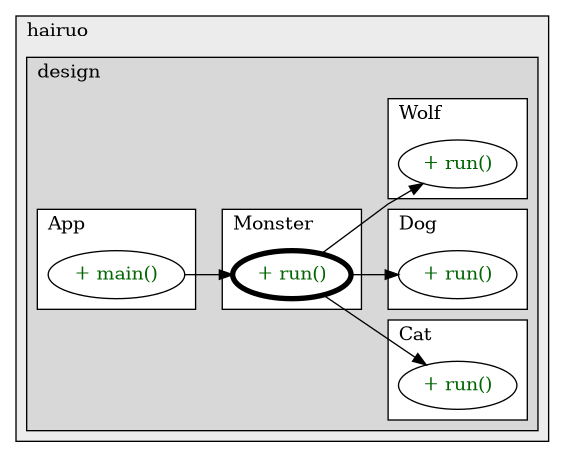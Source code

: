 @startuml

/' diagram meta data start
config=CallConfiguration;
{
  "rootMethod": "com.hairuo.design.patterns.type.create.factory.Monster#run()",
  "projectClassification": {
    "searchMode": "OpenProject", // OpenProject, AllProjects
    "includedProjects": "",
    "pathEndKeywords": "*.impl",
    "isClientPath": "",
    "isClientName": "",
    "isTestPath": "",
    "isTestName": "",
    "isMappingPath": "",
    "isMappingName": "",
    "isDataAccessPath": "",
    "isDataAccessName": "",
    "isDataStructurePath": "",
    "isDataStructureName": "",
    "isInterfaceStructuresPath": "",
    "isInterfaceStructuresName": "",
    "isEntryPointPath": "",
    "isEntryPointName": "",
    "treatFinalFieldsAsMandatory": false
  },
  "graphRestriction": {
    "classPackageExcludeFilter": "",
    "classPackageIncludeFilter": "",
    "classNameExcludeFilter": "",
    "classNameIncludeFilter": "",
    "methodNameExcludeFilter": "",
    "methodNameIncludeFilter": "",
    "removeByInheritance": "", // inheritance/annotation based filtering is done in a second step
    "removeByAnnotation": "",
    "removeByClassPackage": "", // cleanup the graph after inheritance/annotation based filtering is done
    "removeByClassName": "",
    "cutMappings": false,
    "cutEnum": true,
    "cutTests": true,
    "cutClient": true,
    "cutDataAccess": true,
    "cutInterfaceStructures": true,
    "cutDataStructures": true,
    "cutGetterAndSetter": true,
    "cutConstructors": true
  },
  "graphTraversal": {
    "forwardDepth": 3,
    "backwardDepth": 3,
    "classPackageExcludeFilter": "",
    "classPackageIncludeFilter": "",
    "classNameExcludeFilter": "",
    "classNameIncludeFilter": "",
    "methodNameExcludeFilter": "",
    "methodNameIncludeFilter": "",
    "hideMappings": false,
    "hideDataStructures": false,
    "hidePrivateMethods": true,
    "hideInterfaceCalls": true, // indirection: implementation -> interface (is hidden) -> implementation
    "onlyShowApplicationEntryPoints": false, // root node is included
    "useMethodCallsForStructureDiagram": "ForwardOnly" // ForwardOnly, BothDirections, No
  },
  "details": {
    "aggregation": "GroupByClass", // ByClass, GroupByClass, None
    "showMethodParametersTypes": false,
    "showMethodParametersNames": false,
    "showMethodReturnType": false,
    "showPackageLevels": 2,
    "showCallOrder": false,
    "edgeMode": "MethodsOnly", // TypesOnly, MethodsOnly, TypesAndMethods, MethodsAndDirectTypeUsage
    "showDetailedClassStructure": false
  },
  "rootClass": "com.hairuo.design.patterns.type.create.factory.Monster",
  "extensionCallbackMethod": "" // qualified.class.name#methodName - signature: public static String method(String)
}
diagram meta data end '/



digraph g {
    rankdir="LR"
    splines=polyline
    

'nodes 
subgraph cluster_1224712708 { 
   	label=hairuo
	labeljust=l
	fillcolor="#ececec"
	style=filled
   
   subgraph cluster_1447193104 { 
   	label=design
	labeljust=l
	fillcolor="#d8d8d8"
	style=filled
   
   subgraph cluster_154956447 { 
   	label=App
	labeljust=l
	fillcolor=white
	style=filled
   
   App1353699956XXXmain1859653459[
	label="+ main()"
	style=filled
	fillcolor=white
	tooltip="App

null"
	fontcolor=darkgreen
];
} 

subgraph cluster_154957908 { 
   	label=Cat
	labeljust=l
	fillcolor=white
	style=filled
   
   Cat1353699956XXXrun0[
	label="+ run()"
	style=filled
	fillcolor=white
	tooltip="Cat

null"
	fontcolor=darkgreen
];
} 

subgraph cluster_154959290 { 
   	label=Dog
	labeljust=l
	fillcolor=white
	style=filled
   
   Dog1353699956XXXrun0[
	label="+ run()"
	style=filled
	fillcolor=white
	tooltip="Dog

null"
	fontcolor=darkgreen
];
} 

subgraph cluster_509336980 { 
   	label=Wolf
	labeljust=l
	fillcolor=white
	style=filled
   
   Wolf1353699956XXXrun0[
	label="+ run()"
	style=filled
	fillcolor=white
	tooltip="Wolf

null"
	fontcolor=darkgreen
];
} 

subgraph cluster_744238760 { 
   	label=Monster
	labeljust=l
	fillcolor=white
	style=filled
   
   Monster1353699956XXXrun0[
	label="+ run()"
	style=filled
	fillcolor=white
	tooltip="Monster

null"
	penwidth=4
	fontcolor=darkgreen
];
} 
} 
} 

'edges    
App1353699956XXXmain1859653459 -> Monster1353699956XXXrun0;
Monster1353699956XXXrun0 -> Cat1353699956XXXrun0;
Monster1353699956XXXrun0 -> Dog1353699956XXXrun0;
Monster1353699956XXXrun0 -> Wolf1353699956XXXrun0;
    
}
@enduml